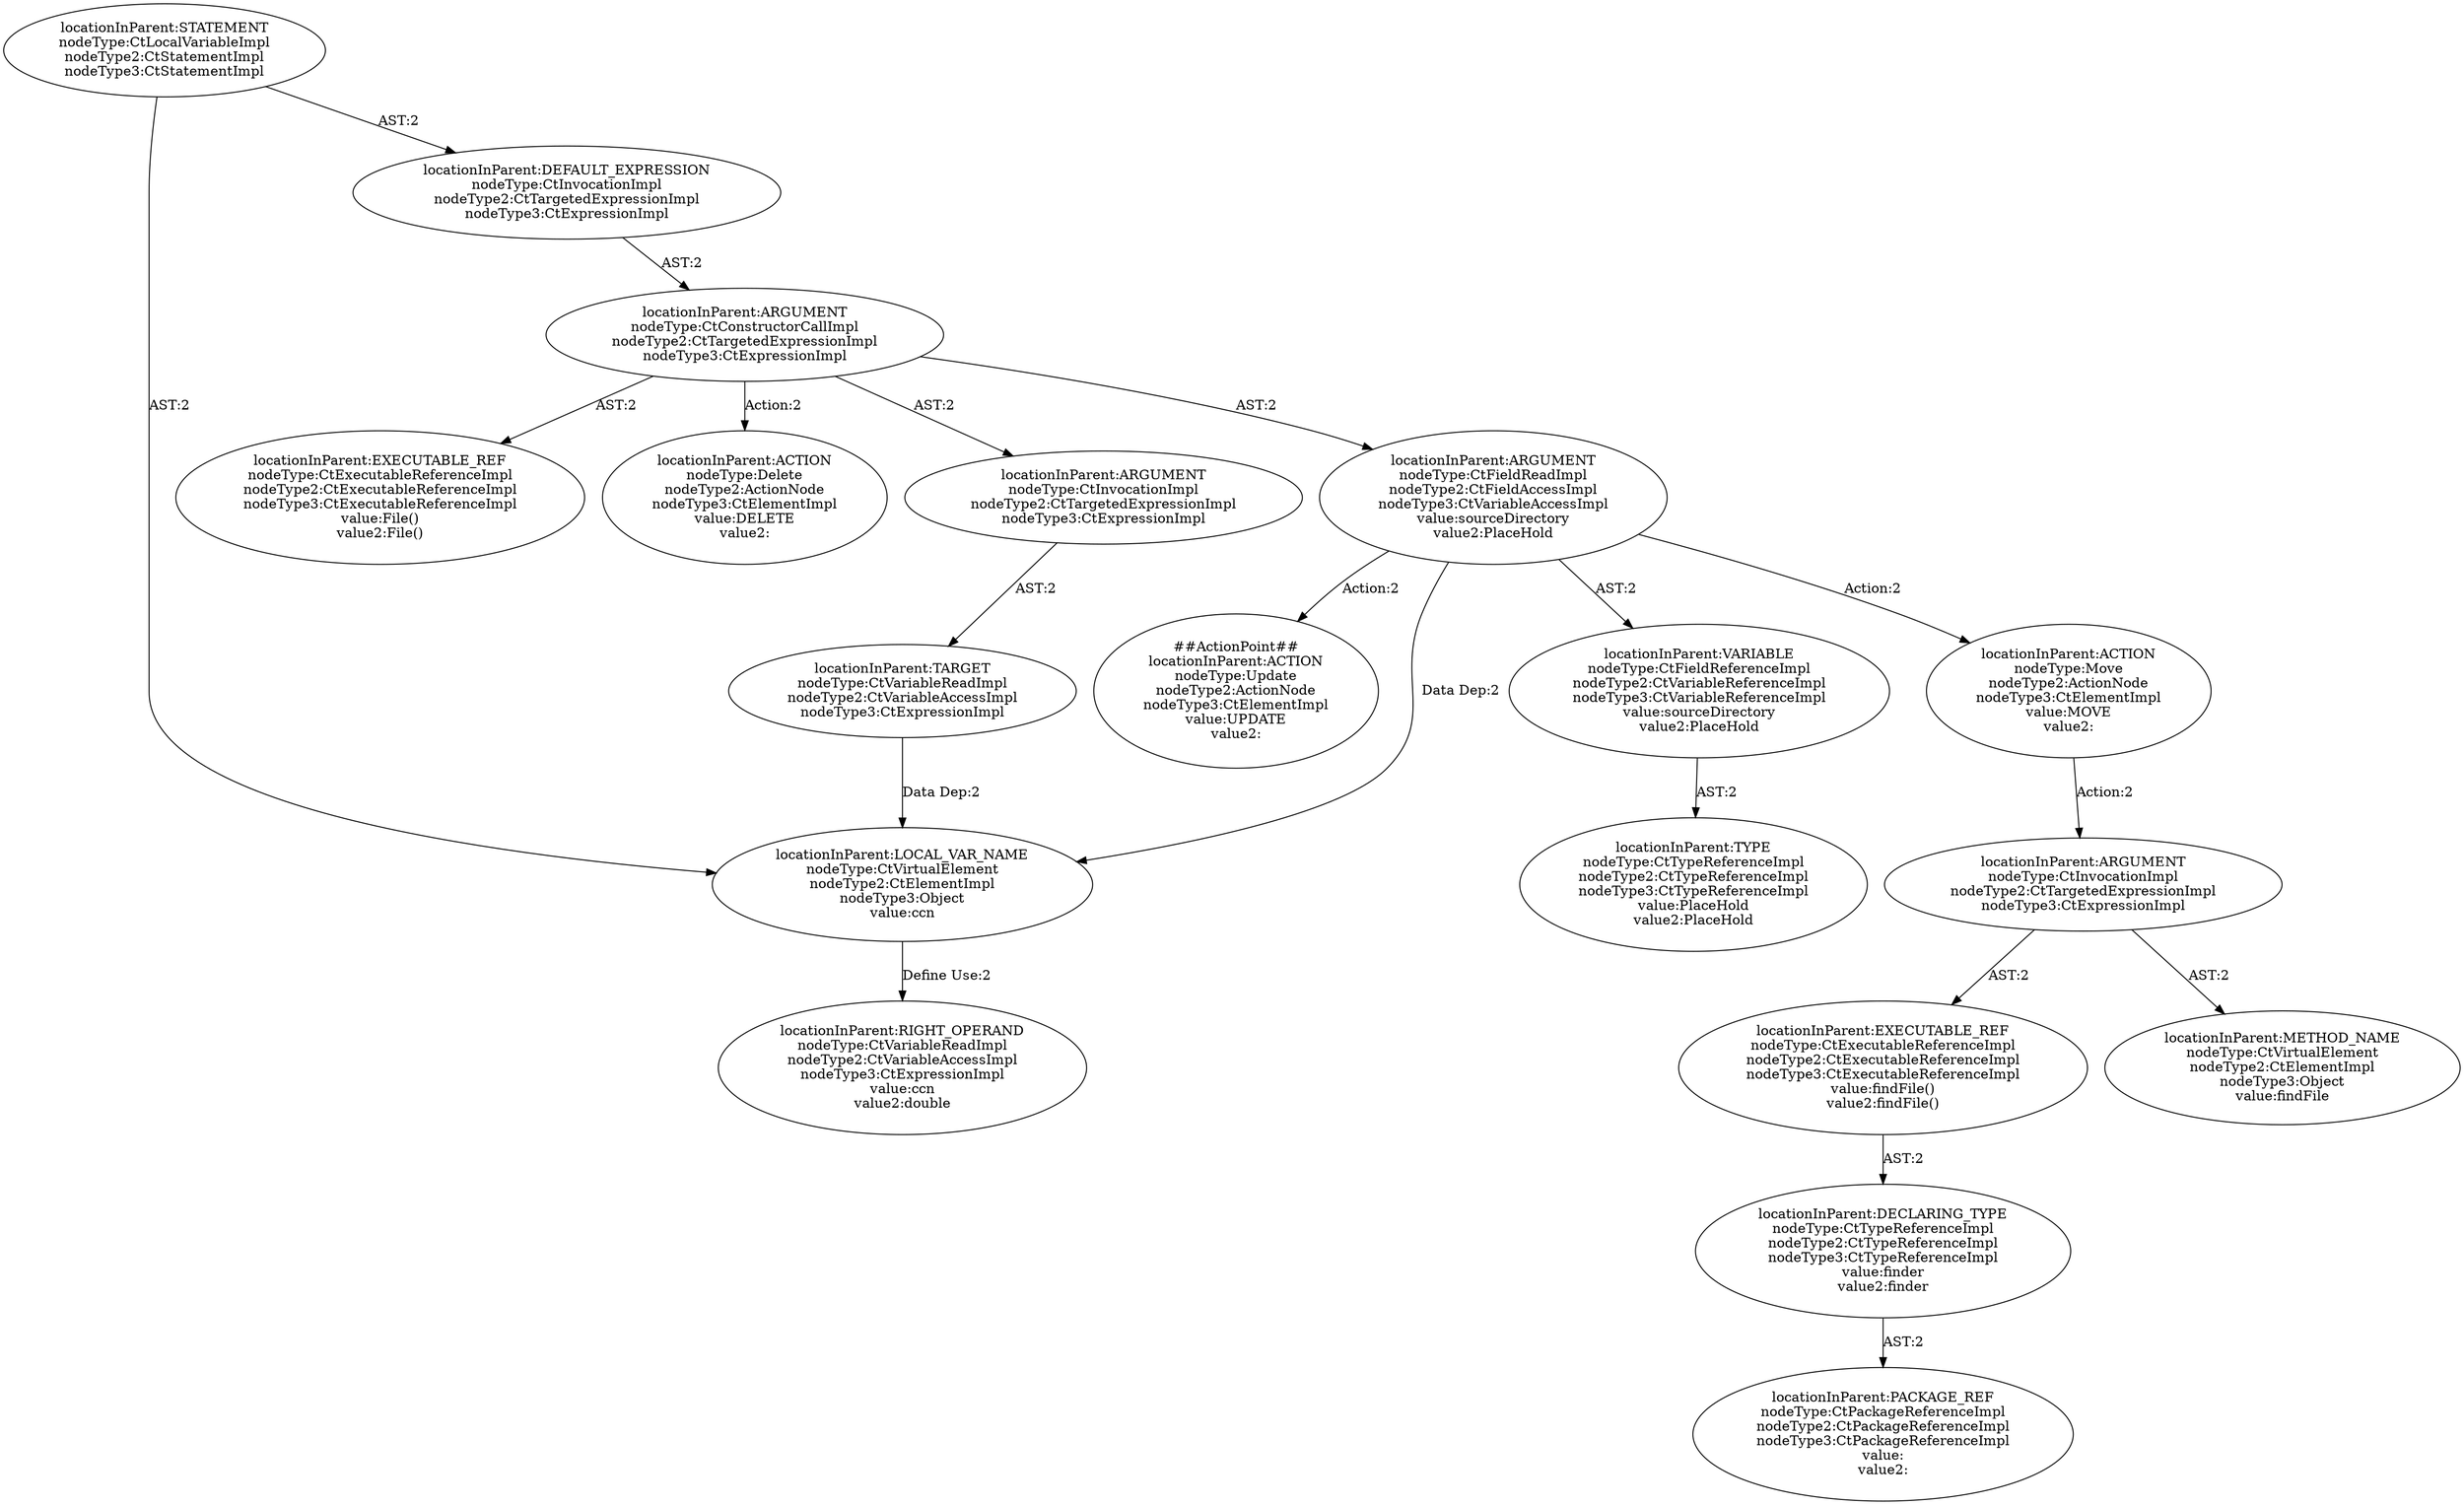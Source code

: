 digraph "Pattern" {
0 [label="##ActionPoint##
locationInParent:ACTION
nodeType:Update
nodeType2:ActionNode
nodeType3:CtElementImpl
value:UPDATE
value2:" shape=ellipse]
1 [label="locationInParent:ARGUMENT
nodeType:CtFieldReadImpl
nodeType2:CtFieldAccessImpl
nodeType3:CtVariableAccessImpl
value:sourceDirectory
value2:PlaceHold" shape=ellipse]
2 [label="locationInParent:ARGUMENT
nodeType:CtConstructorCallImpl
nodeType2:CtTargetedExpressionImpl
nodeType3:CtExpressionImpl" shape=ellipse]
3 [label="locationInParent:DEFAULT_EXPRESSION
nodeType:CtInvocationImpl
nodeType2:CtTargetedExpressionImpl
nodeType3:CtExpressionImpl" shape=ellipse]
4 [label="locationInParent:EXECUTABLE_REF
nodeType:CtExecutableReferenceImpl
nodeType2:CtExecutableReferenceImpl
nodeType3:CtExecutableReferenceImpl
value:File()
value2:File()" shape=ellipse]
5 [label="locationInParent:ARGUMENT
nodeType:CtInvocationImpl
nodeType2:CtTargetedExpressionImpl
nodeType3:CtExpressionImpl" shape=ellipse]
6 [label="locationInParent:ACTION
nodeType:Delete
nodeType2:ActionNode
nodeType3:CtElementImpl
value:DELETE
value2:" shape=ellipse]
7 [label="locationInParent:VARIABLE
nodeType:CtFieldReferenceImpl
nodeType2:CtVariableReferenceImpl
nodeType3:CtVariableReferenceImpl
value:sourceDirectory
value2:PlaceHold" shape=ellipse]
8 [label="locationInParent:TYPE
nodeType:CtTypeReferenceImpl
nodeType2:CtTypeReferenceImpl
nodeType3:CtTypeReferenceImpl
value:PlaceHold
value2:PlaceHold" shape=ellipse]
9 [label="locationInParent:LOCAL_VAR_NAME
nodeType:CtVirtualElement
nodeType2:CtElementImpl
nodeType3:Object
value:ccn" shape=ellipse]
10 [label="locationInParent:STATEMENT
nodeType:CtLocalVariableImpl
nodeType2:CtStatementImpl
nodeType3:CtStatementImpl" shape=ellipse]
11 [label="locationInParent:TARGET
nodeType:CtVariableReadImpl
nodeType2:CtVariableAccessImpl
nodeType3:CtExpressionImpl" shape=ellipse]
12 [label="locationInParent:RIGHT_OPERAND
nodeType:CtVariableReadImpl
nodeType2:CtVariableAccessImpl
nodeType3:CtExpressionImpl
value:ccn
value2:double" shape=ellipse]
13 [label="locationInParent:ACTION
nodeType:Move
nodeType2:ActionNode
nodeType3:CtElementImpl
value:MOVE
value2:" shape=ellipse]
14 [label="locationInParent:ARGUMENT
nodeType:CtInvocationImpl
nodeType2:CtTargetedExpressionImpl
nodeType3:CtExpressionImpl" shape=ellipse]
15 [label="locationInParent:METHOD_NAME
nodeType:CtVirtualElement
nodeType2:CtElementImpl
nodeType3:Object
value:findFile" shape=ellipse]
16 [label="locationInParent:EXECUTABLE_REF
nodeType:CtExecutableReferenceImpl
nodeType2:CtExecutableReferenceImpl
nodeType3:CtExecutableReferenceImpl
value:findFile()
value2:findFile()" shape=ellipse]
17 [label="locationInParent:DECLARING_TYPE
nodeType:CtTypeReferenceImpl
nodeType2:CtTypeReferenceImpl
nodeType3:CtTypeReferenceImpl
value:finder
value2:finder" shape=ellipse]
18 [label="locationInParent:PACKAGE_REF
nodeType:CtPackageReferenceImpl
nodeType2:CtPackageReferenceImpl
nodeType3:CtPackageReferenceImpl
value:
value2:" shape=ellipse]
1 -> 0 [label="Action:2"];
1 -> 7 [label="AST:2"];
1 -> 9 [label="Data Dep:2"];
1 -> 13 [label="Action:2"];
2 -> 1 [label="AST:2"];
2 -> 4 [label="AST:2"];
2 -> 5 [label="AST:2"];
2 -> 6 [label="Action:2"];
3 -> 2 [label="AST:2"];
5 -> 11 [label="AST:2"];
7 -> 8 [label="AST:2"];
9 -> 12 [label="Define Use:2"];
10 -> 3 [label="AST:2"];
10 -> 9 [label="AST:2"];
11 -> 9 [label="Data Dep:2"];
13 -> 14 [label="Action:2"];
14 -> 15 [label="AST:2"];
14 -> 16 [label="AST:2"];
16 -> 17 [label="AST:2"];
17 -> 18 [label="AST:2"];
}